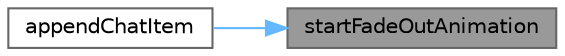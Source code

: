 digraph "startFadeOutAnimation"
{
 // LATEX_PDF_SIZE
  bgcolor="transparent";
  edge [fontname=Helvetica,fontsize=10,labelfontname=Helvetica,labelfontsize=10];
  node [fontname=Helvetica,fontsize=10,shape=box,height=0.2,width=0.4];
  rankdir="RL";
  Node1 [id="Node000001",label="startFadeOutAnimation",height=0.2,width=0.4,color="gray40", fillcolor="grey60", style="filled", fontcolor="black",tooltip="启动淡出动画"];
  Node1 -> Node2 [id="edge1_Node000001_Node000002",dir="back",color="steelblue1",style="solid",tooltip=" "];
  Node2 [id="Node000002",label="appendChatItem",height=0.2,width=0.4,color="grey40", fillcolor="white", style="filled",URL="$class_chat_view.html#a22892659cbae53c70d2700f1185cd8f6",tooltip="尾部插入聊天项"];
}
